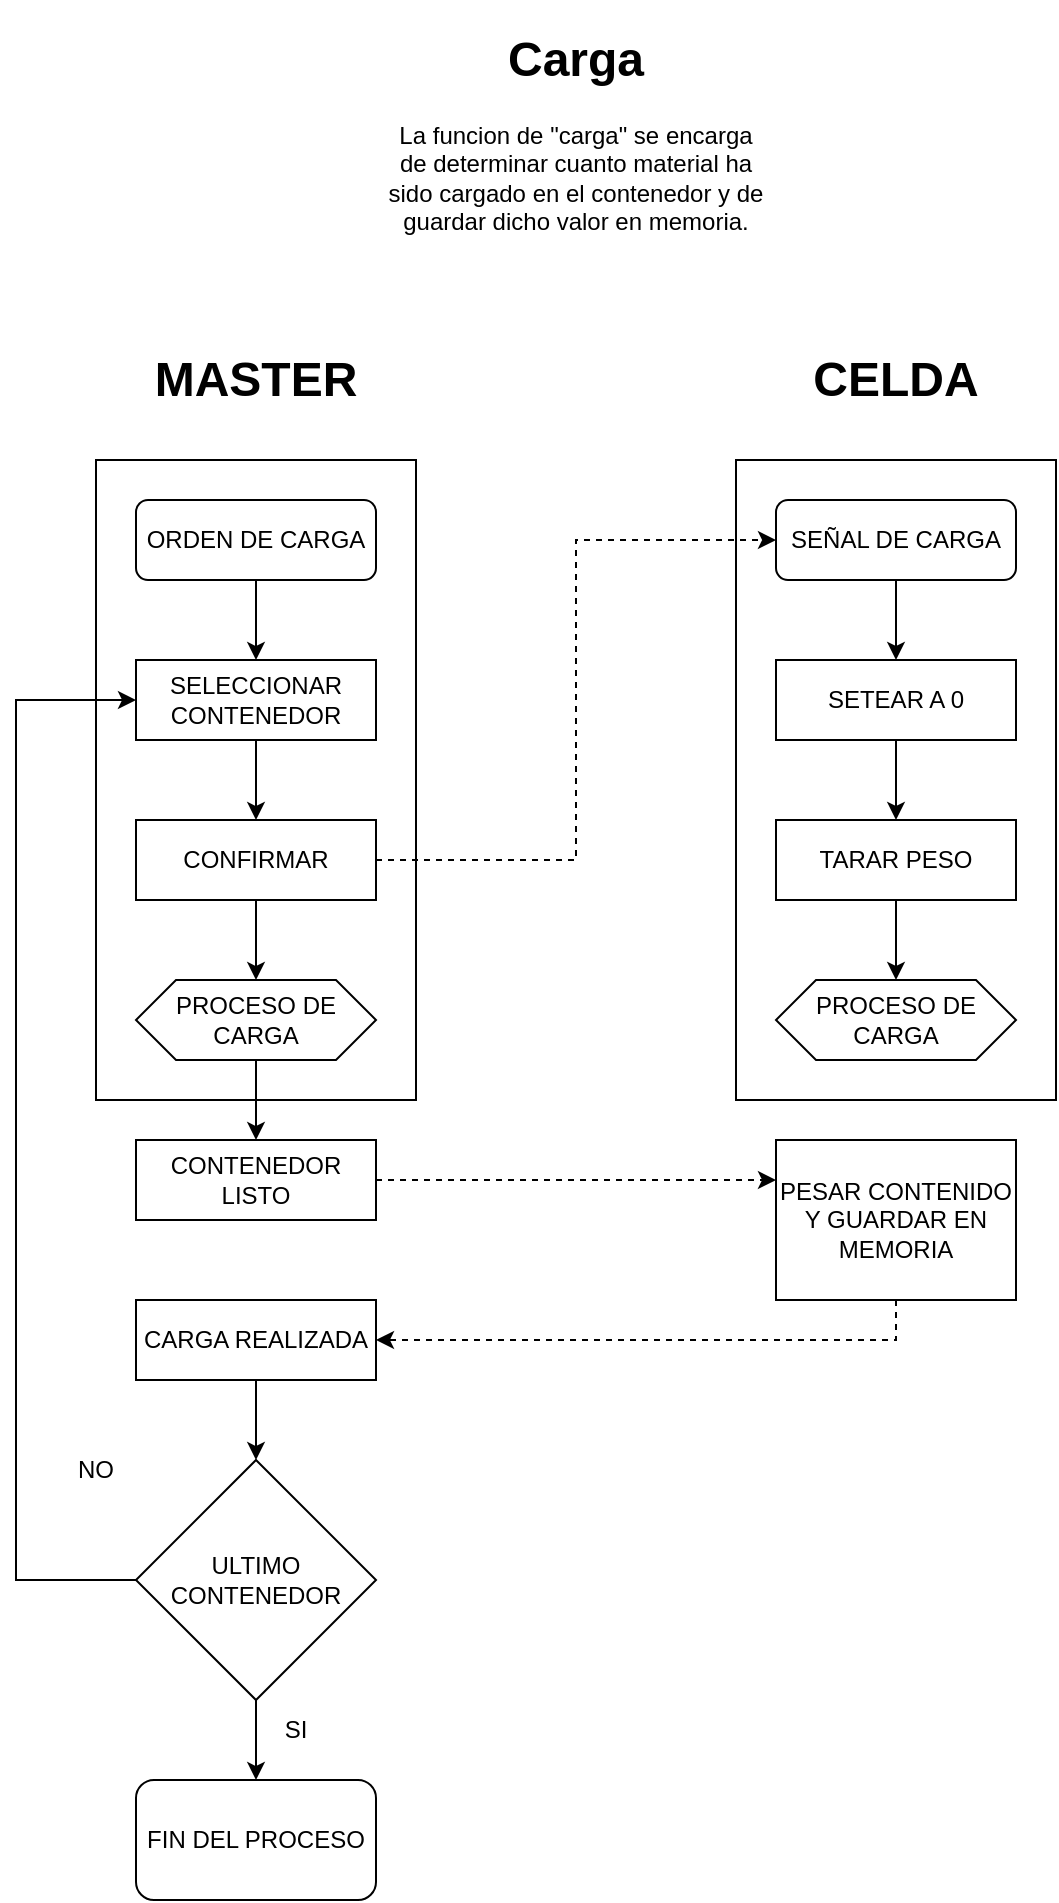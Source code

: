 <mxfile version="21.2.1" type="device">
  <diagram name="Página-1" id="JdE8vzOGWMbI0Z438wiL">
    <mxGraphModel dx="1036" dy="614" grid="1" gridSize="10" guides="1" tooltips="1" connect="1" arrows="1" fold="1" page="1" pageScale="1" pageWidth="1169" pageHeight="1654" math="0" shadow="0">
      <root>
        <mxCell id="0" />
        <mxCell id="1" parent="0" />
        <mxCell id="ldGeLBa5BbIACAxNOZWy-2" value="" style="rounded=0;whiteSpace=wrap;html=1;fillColor=none;" vertex="1" parent="1">
          <mxGeometry x="60" y="260" width="160" height="320" as="geometry" />
        </mxCell>
        <mxCell id="x1iGfWKIXA-GosZho70a-2" value="&lt;h1&gt;Carga&lt;/h1&gt;&lt;p&gt;La funcion de &quot;carga&quot; se encarga de determinar cuanto material ha sido cargado en el contenedor y de guardar dicho valor en memoria.&lt;/p&gt;" style="text;html=1;strokeColor=none;fillColor=none;spacing=5;spacingTop=-20;whiteSpace=wrap;overflow=hidden;rounded=0;align=center;" parent="1" vertex="1">
          <mxGeometry x="200" y="40" width="200" height="120" as="geometry" />
        </mxCell>
        <mxCell id="vdxpz7PzCWEYRypnOBNt-2" value="&lt;span style=&quot;font-size: 24px;&quot;&gt;&lt;b&gt;MASTER&lt;/b&gt;&lt;/span&gt;" style="text;html=1;strokeColor=none;fillColor=none;align=center;verticalAlign=middle;whiteSpace=wrap;rounded=0;" parent="1" vertex="1">
          <mxGeometry x="80" y="200" width="120" height="40" as="geometry" />
        </mxCell>
        <mxCell id="vdxpz7PzCWEYRypnOBNt-3" value="&lt;span style=&quot;font-size: 24px;&quot;&gt;&lt;b&gt;CELDA&lt;/b&gt;&lt;/span&gt;" style="text;html=1;strokeColor=none;fillColor=none;align=center;verticalAlign=middle;whiteSpace=wrap;rounded=0;" parent="1" vertex="1">
          <mxGeometry x="400" y="200" width="120" height="40" as="geometry" />
        </mxCell>
        <mxCell id="vdxpz7PzCWEYRypnOBNt-22" style="edgeStyle=orthogonalEdgeStyle;rounded=0;orthogonalLoop=1;jettySize=auto;html=1;entryX=0.5;entryY=0;entryDx=0;entryDy=0;" parent="1" source="vdxpz7PzCWEYRypnOBNt-5" target="vdxpz7PzCWEYRypnOBNt-6" edge="1">
          <mxGeometry relative="1" as="geometry" />
        </mxCell>
        <mxCell id="vdxpz7PzCWEYRypnOBNt-5" value="ORDEN DE CARGA" style="rounded=1;whiteSpace=wrap;html=1;" parent="1" vertex="1">
          <mxGeometry x="80" y="280" width="120" height="40" as="geometry" />
        </mxCell>
        <mxCell id="vdxpz7PzCWEYRypnOBNt-23" value="" style="edgeStyle=orthogonalEdgeStyle;rounded=0;orthogonalLoop=1;jettySize=auto;html=1;" parent="1" source="vdxpz7PzCWEYRypnOBNt-6" target="vdxpz7PzCWEYRypnOBNt-7" edge="1">
          <mxGeometry relative="1" as="geometry" />
        </mxCell>
        <mxCell id="vdxpz7PzCWEYRypnOBNt-6" value="SELECCIONAR CONTENEDOR" style="rounded=0;whiteSpace=wrap;html=1;" parent="1" vertex="1">
          <mxGeometry x="80" y="360" width="120" height="40" as="geometry" />
        </mxCell>
        <mxCell id="vdxpz7PzCWEYRypnOBNt-24" style="edgeStyle=orthogonalEdgeStyle;rounded=0;orthogonalLoop=1;jettySize=auto;html=1;entryX=0;entryY=0.5;entryDx=0;entryDy=0;dashed=1;" parent="1" source="vdxpz7PzCWEYRypnOBNt-7" target="vdxpz7PzCWEYRypnOBNt-8" edge="1">
          <mxGeometry relative="1" as="geometry" />
        </mxCell>
        <mxCell id="ldGeLBa5BbIACAxNOZWy-1" value="" style="edgeStyle=orthogonalEdgeStyle;rounded=0;orthogonalLoop=1;jettySize=auto;html=1;" edge="1" parent="1" source="vdxpz7PzCWEYRypnOBNt-7" target="vdxpz7PzCWEYRypnOBNt-15">
          <mxGeometry relative="1" as="geometry" />
        </mxCell>
        <mxCell id="vdxpz7PzCWEYRypnOBNt-7" value="CONFIRMAR" style="rounded=0;whiteSpace=wrap;html=1;" parent="1" vertex="1">
          <mxGeometry x="80" y="440" width="120" height="40" as="geometry" />
        </mxCell>
        <mxCell id="vdxpz7PzCWEYRypnOBNt-11" value="" style="edgeStyle=orthogonalEdgeStyle;rounded=0;orthogonalLoop=1;jettySize=auto;html=1;" parent="1" source="vdxpz7PzCWEYRypnOBNt-8" target="vdxpz7PzCWEYRypnOBNt-9" edge="1">
          <mxGeometry relative="1" as="geometry" />
        </mxCell>
        <mxCell id="vdxpz7PzCWEYRypnOBNt-8" value="SEÑAL DE CARGA" style="rounded=1;whiteSpace=wrap;html=1;" parent="1" vertex="1">
          <mxGeometry x="400" y="280" width="120" height="40" as="geometry" />
        </mxCell>
        <mxCell id="vdxpz7PzCWEYRypnOBNt-12" value="" style="edgeStyle=orthogonalEdgeStyle;rounded=0;orthogonalLoop=1;jettySize=auto;html=1;" parent="1" source="vdxpz7PzCWEYRypnOBNt-9" target="vdxpz7PzCWEYRypnOBNt-10" edge="1">
          <mxGeometry relative="1" as="geometry" />
        </mxCell>
        <mxCell id="vdxpz7PzCWEYRypnOBNt-9" value="SETEAR A 0" style="rounded=0;whiteSpace=wrap;html=1;" parent="1" vertex="1">
          <mxGeometry x="400" y="360" width="120" height="40" as="geometry" />
        </mxCell>
        <mxCell id="vdxpz7PzCWEYRypnOBNt-25" value="" style="edgeStyle=orthogonalEdgeStyle;rounded=0;orthogonalLoop=1;jettySize=auto;html=1;" parent="1" source="vdxpz7PzCWEYRypnOBNt-10" target="vdxpz7PzCWEYRypnOBNt-14" edge="1">
          <mxGeometry relative="1" as="geometry" />
        </mxCell>
        <mxCell id="vdxpz7PzCWEYRypnOBNt-10" value="TARAR PESO" style="rounded=0;whiteSpace=wrap;html=1;" parent="1" vertex="1">
          <mxGeometry x="400" y="440" width="120" height="40" as="geometry" />
        </mxCell>
        <mxCell id="vdxpz7PzCWEYRypnOBNt-14" value="PROCESO DE CARGA" style="shape=hexagon;perimeter=hexagonPerimeter2;whiteSpace=wrap;html=1;fixedSize=1;" parent="1" vertex="1">
          <mxGeometry x="400" y="520" width="120" height="40" as="geometry" />
        </mxCell>
        <mxCell id="vdxpz7PzCWEYRypnOBNt-27" value="" style="edgeStyle=orthogonalEdgeStyle;rounded=0;orthogonalLoop=1;jettySize=auto;html=1;" parent="1" source="vdxpz7PzCWEYRypnOBNt-15" target="vdxpz7PzCWEYRypnOBNt-16" edge="1">
          <mxGeometry relative="1" as="geometry" />
        </mxCell>
        <mxCell id="vdxpz7PzCWEYRypnOBNt-15" value="PROCESO DE CARGA" style="shape=hexagon;perimeter=hexagonPerimeter2;whiteSpace=wrap;html=1;fixedSize=1;" parent="1" vertex="1">
          <mxGeometry x="80" y="520" width="120" height="40" as="geometry" />
        </mxCell>
        <mxCell id="vdxpz7PzCWEYRypnOBNt-28" style="edgeStyle=orthogonalEdgeStyle;rounded=0;orthogonalLoop=1;jettySize=auto;html=1;entryX=0;entryY=0.25;entryDx=0;entryDy=0;dashed=1;" parent="1" source="vdxpz7PzCWEYRypnOBNt-16" target="vdxpz7PzCWEYRypnOBNt-17" edge="1">
          <mxGeometry relative="1" as="geometry" />
        </mxCell>
        <mxCell id="vdxpz7PzCWEYRypnOBNt-16" value="CONTENEDOR LISTO" style="rounded=0;whiteSpace=wrap;html=1;" parent="1" vertex="1">
          <mxGeometry x="80" y="600" width="120" height="40" as="geometry" />
        </mxCell>
        <mxCell id="vdxpz7PzCWEYRypnOBNt-29" style="edgeStyle=orthogonalEdgeStyle;rounded=0;orthogonalLoop=1;jettySize=auto;html=1;entryX=1;entryY=0.5;entryDx=0;entryDy=0;dashed=1;" parent="1" source="vdxpz7PzCWEYRypnOBNt-17" target="vdxpz7PzCWEYRypnOBNt-20" edge="1">
          <mxGeometry relative="1" as="geometry">
            <Array as="points">
              <mxPoint x="460" y="700" />
            </Array>
          </mxGeometry>
        </mxCell>
        <mxCell id="vdxpz7PzCWEYRypnOBNt-17" value="PESAR CONTENIDO Y GUARDAR EN MEMORIA" style="rounded=0;whiteSpace=wrap;html=1;" parent="1" vertex="1">
          <mxGeometry x="400" y="600" width="120" height="80" as="geometry" />
        </mxCell>
        <mxCell id="vdxpz7PzCWEYRypnOBNt-30" value="" style="edgeStyle=orthogonalEdgeStyle;rounded=0;orthogonalLoop=1;jettySize=auto;html=1;" parent="1" source="vdxpz7PzCWEYRypnOBNt-20" target="vdxpz7PzCWEYRypnOBNt-21" edge="1">
          <mxGeometry relative="1" as="geometry" />
        </mxCell>
        <mxCell id="vdxpz7PzCWEYRypnOBNt-20" value="CARGA REALIZADA" style="rounded=0;whiteSpace=wrap;html=1;" parent="1" vertex="1">
          <mxGeometry x="80" y="680" width="120" height="40" as="geometry" />
        </mxCell>
        <mxCell id="vdxpz7PzCWEYRypnOBNt-31" style="edgeStyle=orthogonalEdgeStyle;rounded=0;orthogonalLoop=1;jettySize=auto;html=1;entryX=0;entryY=0.5;entryDx=0;entryDy=0;" parent="1" source="vdxpz7PzCWEYRypnOBNt-21" target="vdxpz7PzCWEYRypnOBNt-6" edge="1">
          <mxGeometry relative="1" as="geometry">
            <mxPoint x="40" y="380" as="targetPoint" />
            <Array as="points">
              <mxPoint x="20" y="820" />
              <mxPoint x="20" y="380" />
            </Array>
          </mxGeometry>
        </mxCell>
        <mxCell id="vdxpz7PzCWEYRypnOBNt-33" value="" style="edgeStyle=orthogonalEdgeStyle;rounded=0;orthogonalLoop=1;jettySize=auto;html=1;" parent="1" source="vdxpz7PzCWEYRypnOBNt-21" target="vdxpz7PzCWEYRypnOBNt-32" edge="1">
          <mxGeometry relative="1" as="geometry" />
        </mxCell>
        <mxCell id="vdxpz7PzCWEYRypnOBNt-21" value="ULTIMO CONTENEDOR" style="rhombus;whiteSpace=wrap;html=1;" parent="1" vertex="1">
          <mxGeometry x="80" y="760" width="120" height="120" as="geometry" />
        </mxCell>
        <mxCell id="vdxpz7PzCWEYRypnOBNt-32" value="FIN DEL PROCESO" style="rounded=1;whiteSpace=wrap;html=1;" parent="1" vertex="1">
          <mxGeometry x="80" y="920" width="120" height="60" as="geometry" />
        </mxCell>
        <mxCell id="vdxpz7PzCWEYRypnOBNt-34" value="SI" style="text;html=1;strokeColor=none;fillColor=none;align=center;verticalAlign=middle;whiteSpace=wrap;rounded=0;" parent="1" vertex="1">
          <mxGeometry x="130" y="880" width="60" height="30" as="geometry" />
        </mxCell>
        <mxCell id="vdxpz7PzCWEYRypnOBNt-35" value="NO" style="text;html=1;strokeColor=none;fillColor=none;align=center;verticalAlign=middle;whiteSpace=wrap;rounded=0;" parent="1" vertex="1">
          <mxGeometry x="30" y="750" width="60" height="30" as="geometry" />
        </mxCell>
        <mxCell id="ldGeLBa5BbIACAxNOZWy-3" value="" style="rounded=0;whiteSpace=wrap;html=1;fillColor=none;" vertex="1" parent="1">
          <mxGeometry x="380" y="260" width="160" height="320" as="geometry" />
        </mxCell>
      </root>
    </mxGraphModel>
  </diagram>
</mxfile>

